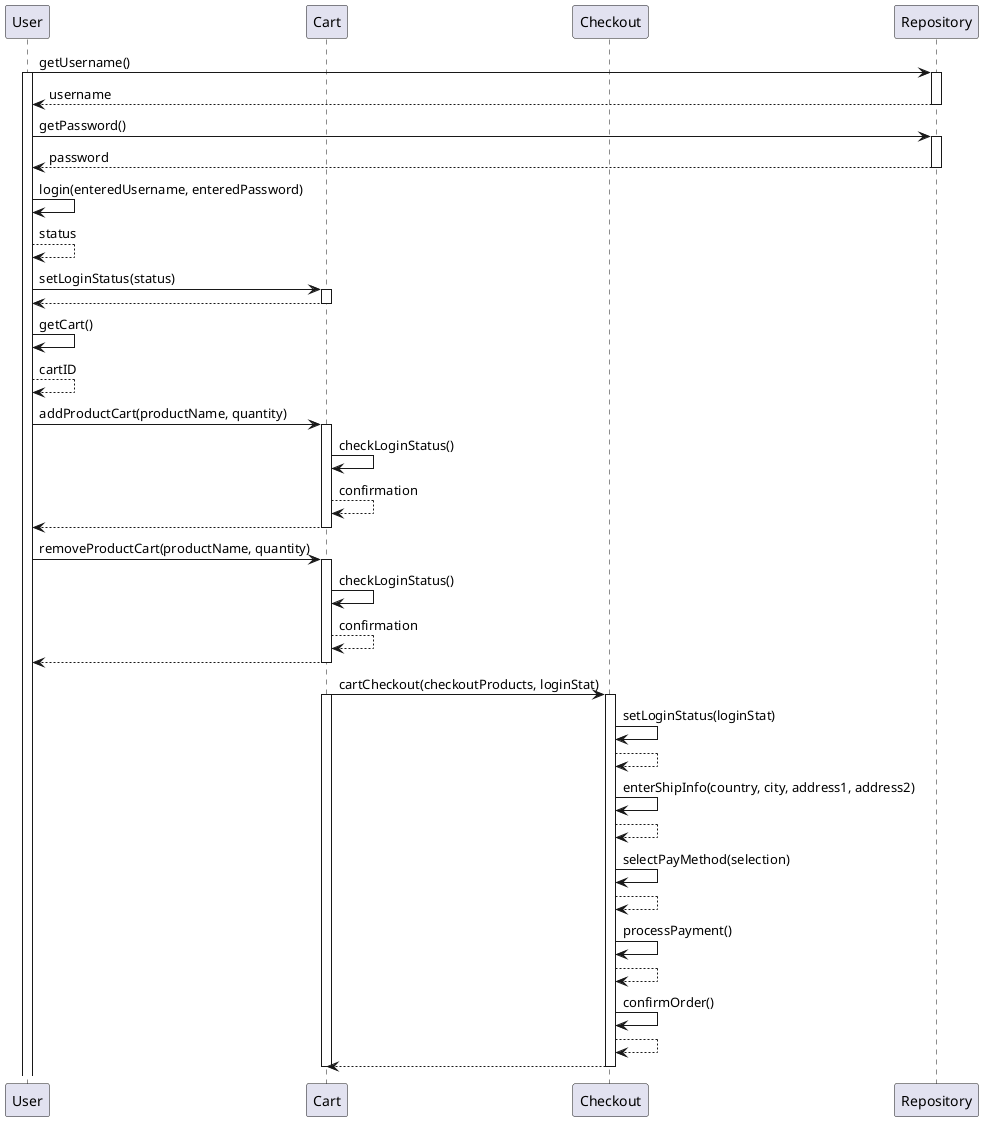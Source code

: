 @startuml

participant User
participant Cart
participant Checkout
participant Repository

User->Repository : getUsername()
activate User
activate Repository
Repository-->User : username
deactivate Repository
User->Repository : getPassword()
activate Repository
Repository-->User : password
deactivate Repository
User->User : login(enteredUsername, enteredPassword)
User-->User : status
User->Cart : setLoginStatus(status)
activate Cart
Cart-->User
deactivate Cart
User->User : getCart()
User-->User : cartID
User->Cart : addProductCart(productName, quantity)
activate Cart
Cart->Cart : checkLoginStatus()
Cart-->Cart : confirmation
Cart-->User
deactivate Cart
User->Cart : removeProductCart(productName, quantity)
activate Cart
Cart->Cart : checkLoginStatus()
Cart-->Cart : confirmation
Cart-->User
deactivate Cart
Cart->Checkout : cartCheckout(checkoutProducts, loginStat)
activate Cart
activate Checkout
Checkout->Checkout : setLoginStatus(loginStat)
Checkout-->Checkout
Checkout->Checkout : enterShipInfo(country, city, address1, address2)
Checkout-->Checkout
Checkout->Checkout : selectPayMethod(selection)
Checkout-->Checkout
Checkout->Checkout : processPayment()
Checkout-->Checkout
Checkout->Checkout : confirmOrder()
Checkout-->Checkout
Checkout-->Cart
deactivate Checkout
deactivate Cart

@enduml